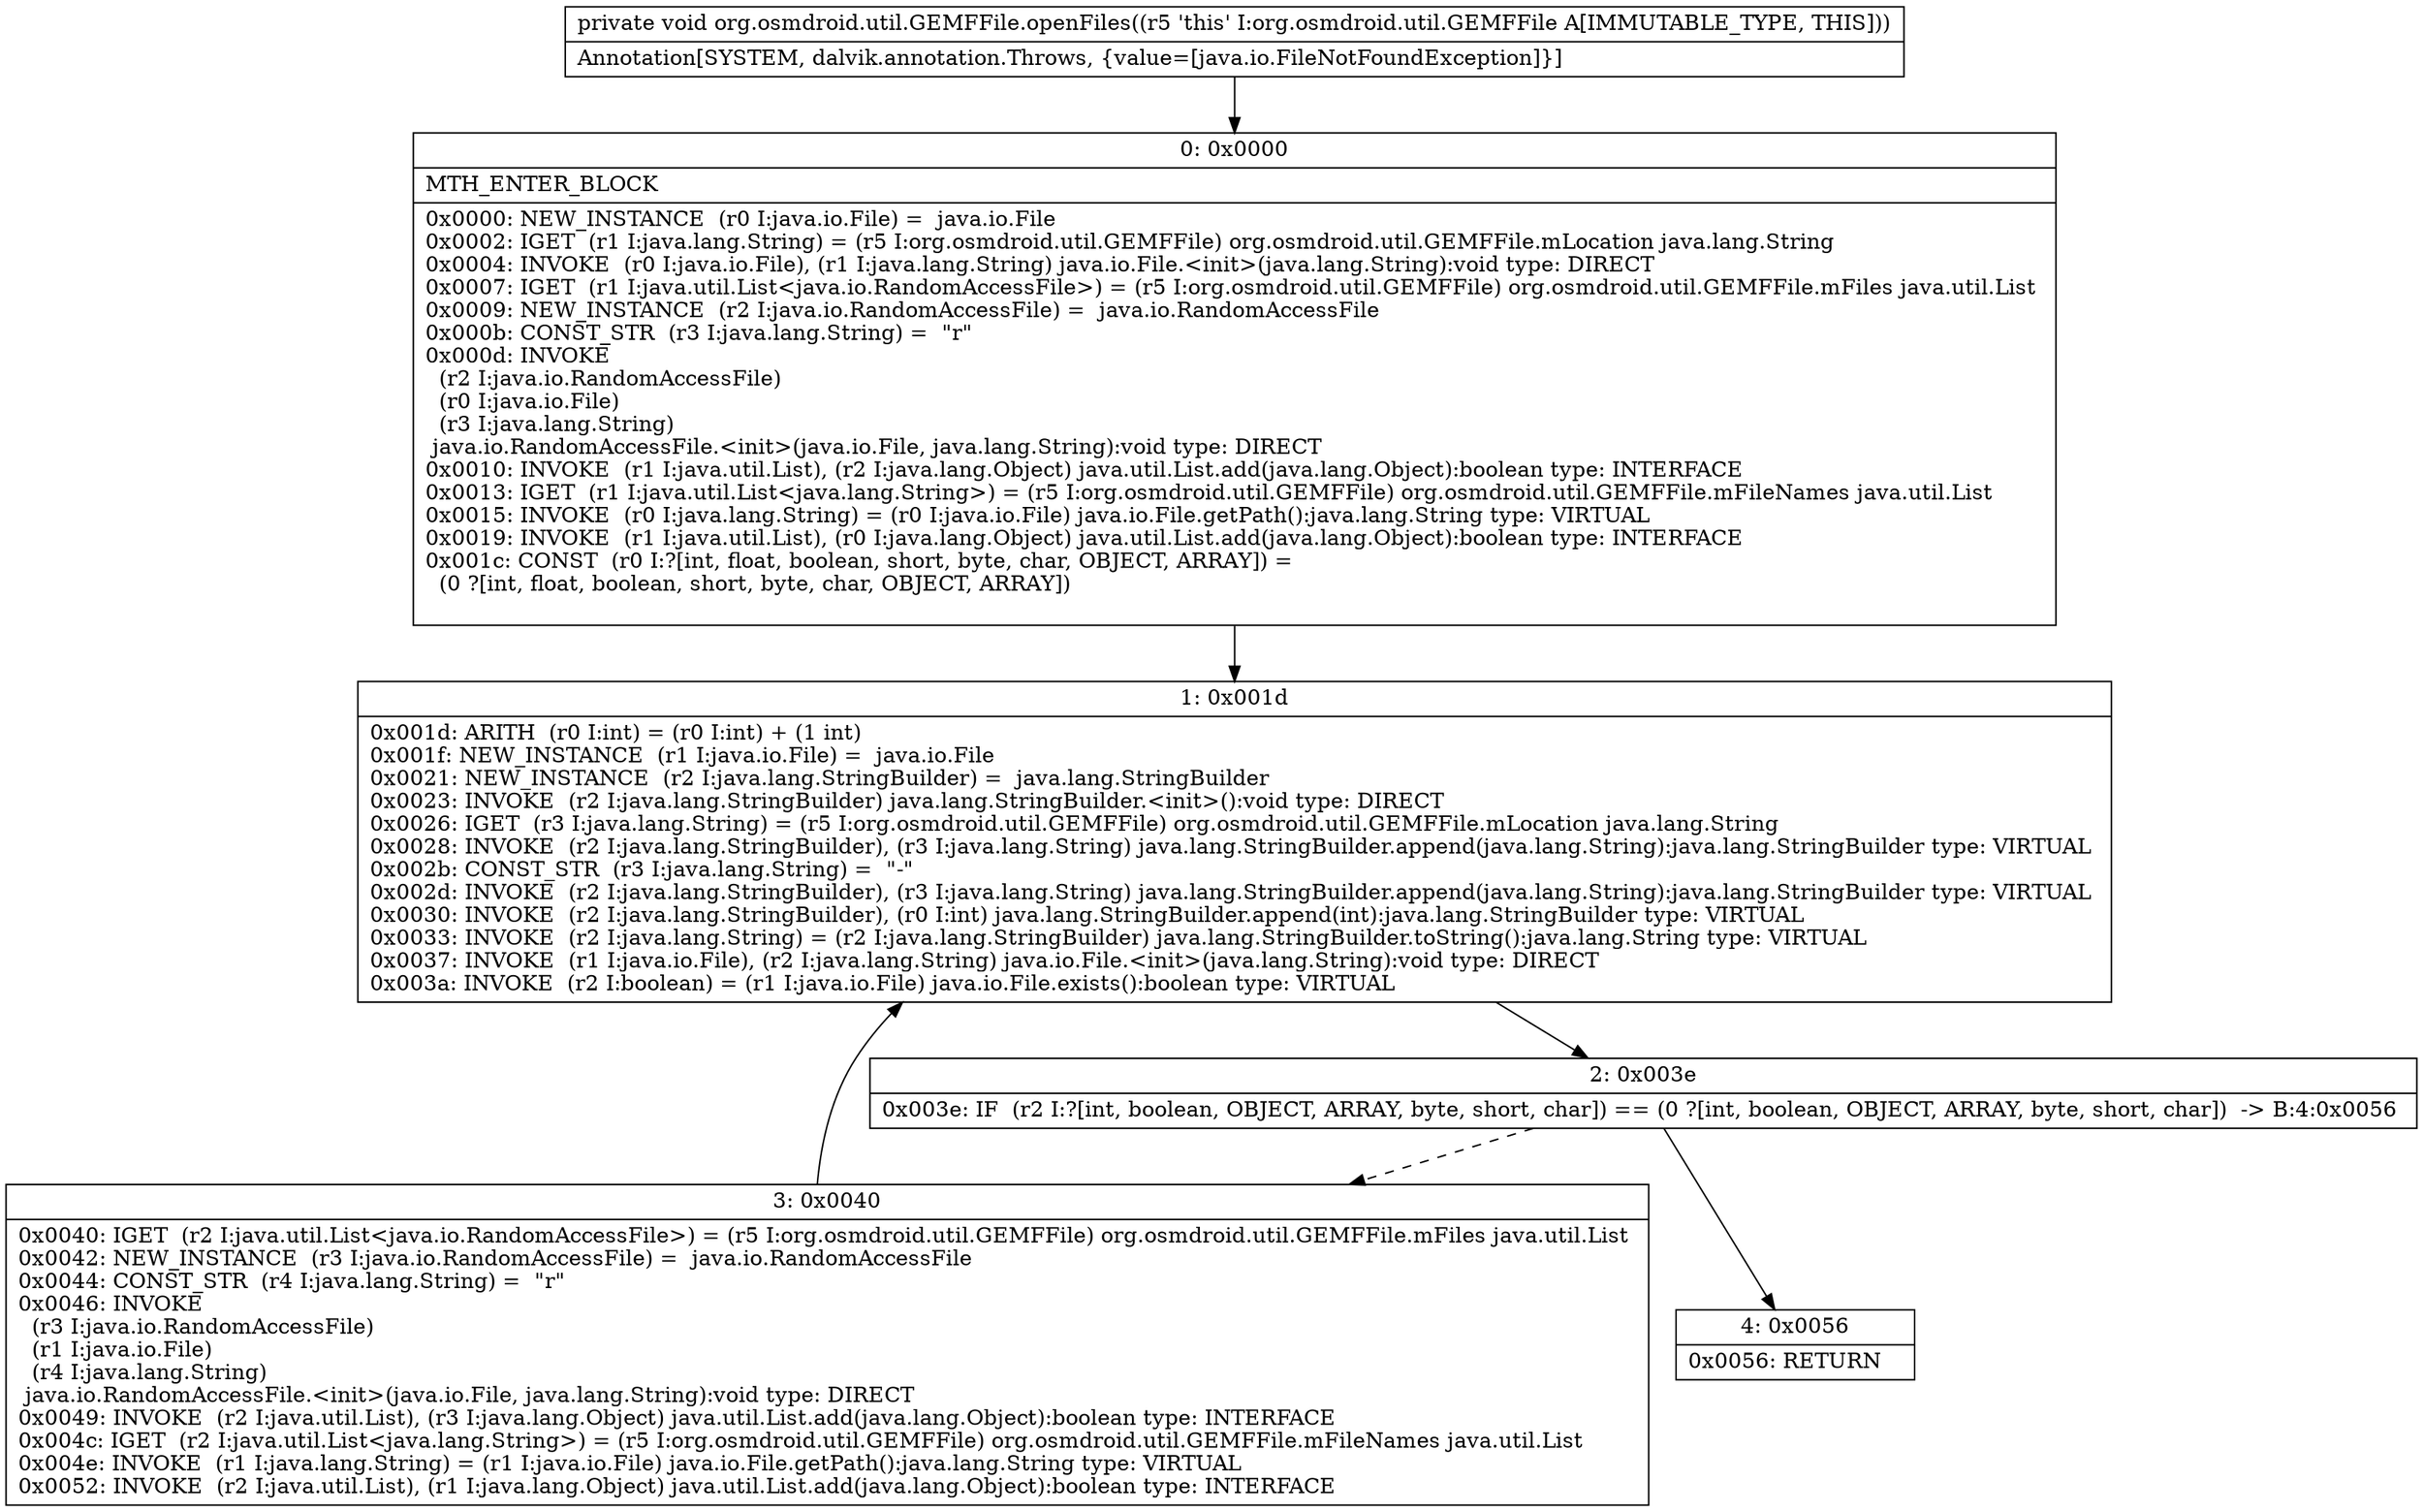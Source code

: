digraph "CFG fororg.osmdroid.util.GEMFFile.openFiles()V" {
Node_0 [shape=record,label="{0\:\ 0x0000|MTH_ENTER_BLOCK\l|0x0000: NEW_INSTANCE  (r0 I:java.io.File) =  java.io.File \l0x0002: IGET  (r1 I:java.lang.String) = (r5 I:org.osmdroid.util.GEMFFile) org.osmdroid.util.GEMFFile.mLocation java.lang.String \l0x0004: INVOKE  (r0 I:java.io.File), (r1 I:java.lang.String) java.io.File.\<init\>(java.lang.String):void type: DIRECT \l0x0007: IGET  (r1 I:java.util.List\<java.io.RandomAccessFile\>) = (r5 I:org.osmdroid.util.GEMFFile) org.osmdroid.util.GEMFFile.mFiles java.util.List \l0x0009: NEW_INSTANCE  (r2 I:java.io.RandomAccessFile) =  java.io.RandomAccessFile \l0x000b: CONST_STR  (r3 I:java.lang.String) =  \"r\" \l0x000d: INVOKE  \l  (r2 I:java.io.RandomAccessFile)\l  (r0 I:java.io.File)\l  (r3 I:java.lang.String)\l java.io.RandomAccessFile.\<init\>(java.io.File, java.lang.String):void type: DIRECT \l0x0010: INVOKE  (r1 I:java.util.List), (r2 I:java.lang.Object) java.util.List.add(java.lang.Object):boolean type: INTERFACE \l0x0013: IGET  (r1 I:java.util.List\<java.lang.String\>) = (r5 I:org.osmdroid.util.GEMFFile) org.osmdroid.util.GEMFFile.mFileNames java.util.List \l0x0015: INVOKE  (r0 I:java.lang.String) = (r0 I:java.io.File) java.io.File.getPath():java.lang.String type: VIRTUAL \l0x0019: INVOKE  (r1 I:java.util.List), (r0 I:java.lang.Object) java.util.List.add(java.lang.Object):boolean type: INTERFACE \l0x001c: CONST  (r0 I:?[int, float, boolean, short, byte, char, OBJECT, ARRAY]) = \l  (0 ?[int, float, boolean, short, byte, char, OBJECT, ARRAY])\l \l}"];
Node_1 [shape=record,label="{1\:\ 0x001d|0x001d: ARITH  (r0 I:int) = (r0 I:int) + (1 int) \l0x001f: NEW_INSTANCE  (r1 I:java.io.File) =  java.io.File \l0x0021: NEW_INSTANCE  (r2 I:java.lang.StringBuilder) =  java.lang.StringBuilder \l0x0023: INVOKE  (r2 I:java.lang.StringBuilder) java.lang.StringBuilder.\<init\>():void type: DIRECT \l0x0026: IGET  (r3 I:java.lang.String) = (r5 I:org.osmdroid.util.GEMFFile) org.osmdroid.util.GEMFFile.mLocation java.lang.String \l0x0028: INVOKE  (r2 I:java.lang.StringBuilder), (r3 I:java.lang.String) java.lang.StringBuilder.append(java.lang.String):java.lang.StringBuilder type: VIRTUAL \l0x002b: CONST_STR  (r3 I:java.lang.String) =  \"\-\" \l0x002d: INVOKE  (r2 I:java.lang.StringBuilder), (r3 I:java.lang.String) java.lang.StringBuilder.append(java.lang.String):java.lang.StringBuilder type: VIRTUAL \l0x0030: INVOKE  (r2 I:java.lang.StringBuilder), (r0 I:int) java.lang.StringBuilder.append(int):java.lang.StringBuilder type: VIRTUAL \l0x0033: INVOKE  (r2 I:java.lang.String) = (r2 I:java.lang.StringBuilder) java.lang.StringBuilder.toString():java.lang.String type: VIRTUAL \l0x0037: INVOKE  (r1 I:java.io.File), (r2 I:java.lang.String) java.io.File.\<init\>(java.lang.String):void type: DIRECT \l0x003a: INVOKE  (r2 I:boolean) = (r1 I:java.io.File) java.io.File.exists():boolean type: VIRTUAL \l}"];
Node_2 [shape=record,label="{2\:\ 0x003e|0x003e: IF  (r2 I:?[int, boolean, OBJECT, ARRAY, byte, short, char]) == (0 ?[int, boolean, OBJECT, ARRAY, byte, short, char])  \-\> B:4:0x0056 \l}"];
Node_3 [shape=record,label="{3\:\ 0x0040|0x0040: IGET  (r2 I:java.util.List\<java.io.RandomAccessFile\>) = (r5 I:org.osmdroid.util.GEMFFile) org.osmdroid.util.GEMFFile.mFiles java.util.List \l0x0042: NEW_INSTANCE  (r3 I:java.io.RandomAccessFile) =  java.io.RandomAccessFile \l0x0044: CONST_STR  (r4 I:java.lang.String) =  \"r\" \l0x0046: INVOKE  \l  (r3 I:java.io.RandomAccessFile)\l  (r1 I:java.io.File)\l  (r4 I:java.lang.String)\l java.io.RandomAccessFile.\<init\>(java.io.File, java.lang.String):void type: DIRECT \l0x0049: INVOKE  (r2 I:java.util.List), (r3 I:java.lang.Object) java.util.List.add(java.lang.Object):boolean type: INTERFACE \l0x004c: IGET  (r2 I:java.util.List\<java.lang.String\>) = (r5 I:org.osmdroid.util.GEMFFile) org.osmdroid.util.GEMFFile.mFileNames java.util.List \l0x004e: INVOKE  (r1 I:java.lang.String) = (r1 I:java.io.File) java.io.File.getPath():java.lang.String type: VIRTUAL \l0x0052: INVOKE  (r2 I:java.util.List), (r1 I:java.lang.Object) java.util.List.add(java.lang.Object):boolean type: INTERFACE \l}"];
Node_4 [shape=record,label="{4\:\ 0x0056|0x0056: RETURN   \l}"];
MethodNode[shape=record,label="{private void org.osmdroid.util.GEMFFile.openFiles((r5 'this' I:org.osmdroid.util.GEMFFile A[IMMUTABLE_TYPE, THIS]))  | Annotation[SYSTEM, dalvik.annotation.Throws, \{value=[java.io.FileNotFoundException]\}]\l}"];
MethodNode -> Node_0;
Node_0 -> Node_1;
Node_1 -> Node_2;
Node_2 -> Node_3[style=dashed];
Node_2 -> Node_4;
Node_3 -> Node_1;
}

